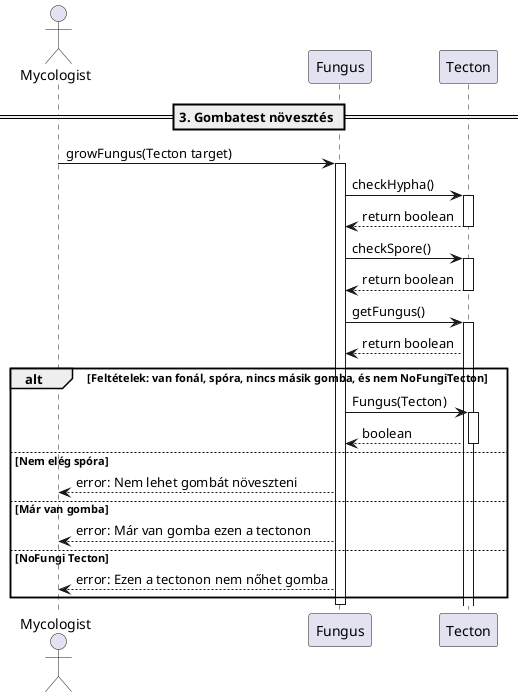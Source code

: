 @startuml

== 3. Gombatest növesztés ==
actor Mycologist
participant Fungus
participant Tecton

Mycologist -> Fungus: growFungus(Tecton target)
activate Fungus

Fungus -> Tecton: checkHypha()
activate Tecton
Tecton --> Fungus: return boolean

deactivate Tecton
Fungus -> Tecton: checkSpore()
activate Tecton
Tecton --> Fungus: return boolean

deactivate Tecton
Fungus -> Tecton: getFungus()
activate Tecton
Tecton --> Fungus: return boolean

' deactivate Tecton
' Fungus -> Tecton: checkTectonType()
' activate Tecton
' Tecton --> Fungus: return TectonType
' deactivate Tecton

alt Feltételek: van fonál, spóra, nincs másik gomba, és nem NoFungiTecton
    Fungus -> Tecton: Fungus(Tecton)
    activate Tecton
    Tecton --> Fungus: boolean
    deactivate Tecton
else Nem elég spóra 
    Fungus --> Mycologist: error: Nem lehet gombát növeszteni
else Már van gomba 
    Fungus --> Mycologist: error: Már van gomba ezen a tectonon
else NoFungi Tecton
    Fungus --> Mycologist: error: Ezen a tectonon nem nőhet gomba
end

deactivate Fungus

@enduml
